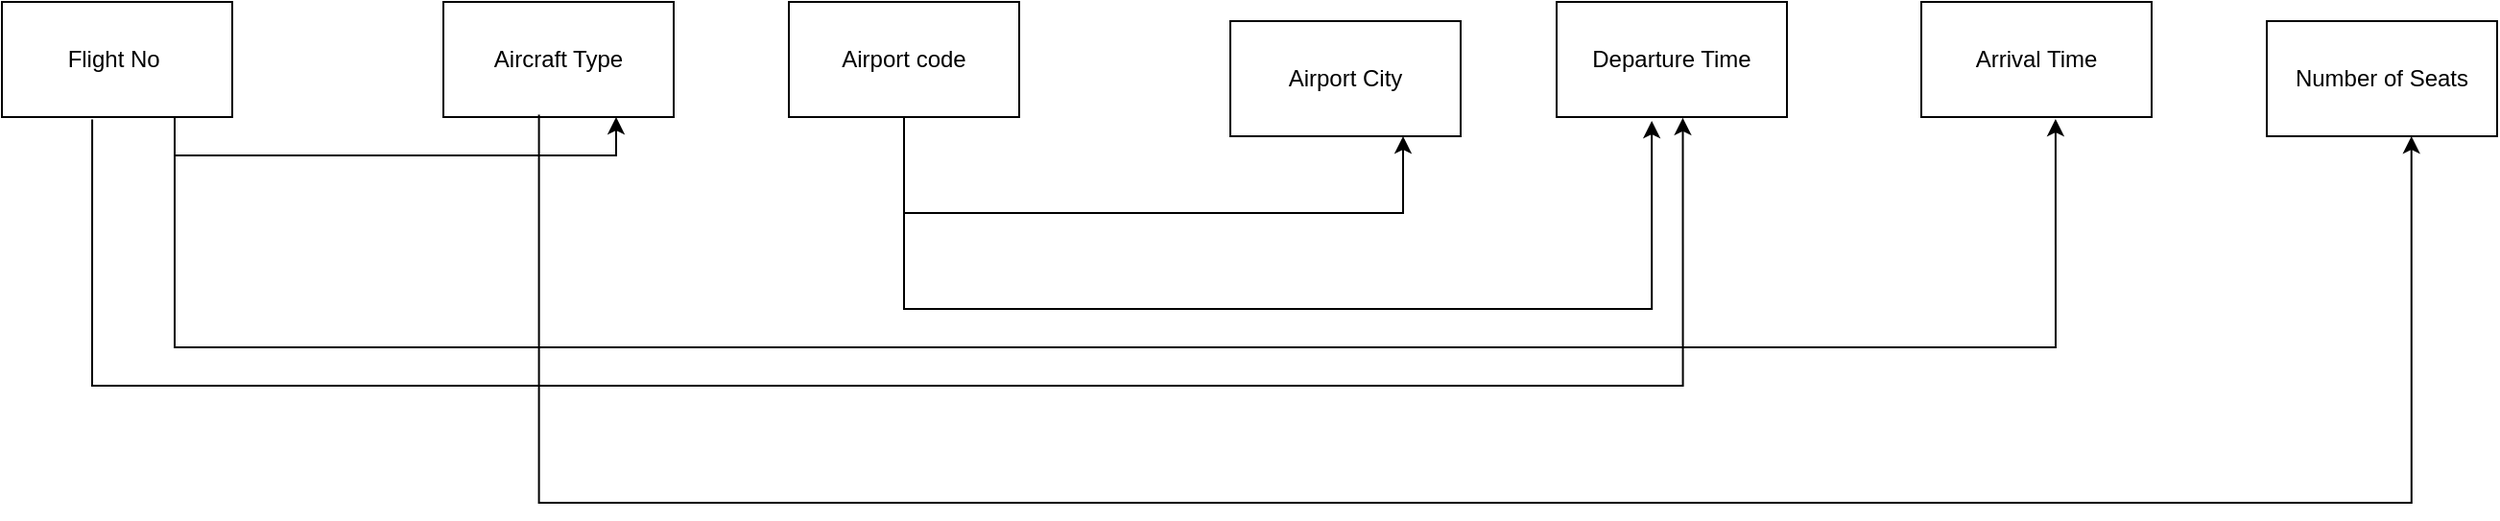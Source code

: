 <mxfile version="24.2.7" type="github">
  <diagram id="R2lEEEUBdFMjLlhIrx00" name="Page-1">
    <mxGraphModel dx="1247" dy="711" grid="1" gridSize="10" guides="1" tooltips="1" connect="1" arrows="1" fold="1" page="1" pageScale="1" pageWidth="850" pageHeight="1100" math="0" shadow="0" extFonts="Permanent Marker^https://fonts.googleapis.com/css?family=Permanent+Marker">
      <root>
        <mxCell id="0" />
        <mxCell id="1" parent="0" />
        <mxCell id="6OvG4FHZRw46SnDloCg2-8" style="edgeStyle=orthogonalEdgeStyle;rounded=0;orthogonalLoop=1;jettySize=auto;html=1;exitX=0.392;exitY=1.02;exitDx=0;exitDy=0;exitPerimeter=0;entryX=0.548;entryY=1.007;entryDx=0;entryDy=0;entryPerimeter=0;" edge="1" parent="1" source="6OvG4FHZRw46SnDloCg2-1" target="6OvG4FHZRw46SnDloCg2-5">
          <mxGeometry relative="1" as="geometry">
            <mxPoint x="230" y="380" as="sourcePoint" />
            <mxPoint x="920" y="380" as="targetPoint" />
            <Array as="points">
              <mxPoint x="157" y="360" />
              <mxPoint x="986" y="360" />
            </Array>
          </mxGeometry>
        </mxCell>
        <mxCell id="6OvG4FHZRw46SnDloCg2-11" style="edgeStyle=orthogonalEdgeStyle;rounded=0;orthogonalLoop=1;jettySize=auto;html=1;exitX=0.75;exitY=1;exitDx=0;exitDy=0;entryX=0.75;entryY=1;entryDx=0;entryDy=0;" edge="1" parent="1" source="6OvG4FHZRw46SnDloCg2-1" target="6OvG4FHZRw46SnDloCg2-2">
          <mxGeometry relative="1" as="geometry" />
        </mxCell>
        <mxCell id="6OvG4FHZRw46SnDloCg2-1" value="Flight No&amp;nbsp;" style="rounded=0;whiteSpace=wrap;html=1;" vertex="1" parent="1">
          <mxGeometry x="110" y="160" width="120" height="60" as="geometry" />
        </mxCell>
        <mxCell id="6OvG4FHZRw46SnDloCg2-2" value="Aircraft Type" style="rounded=0;whiteSpace=wrap;html=1;" vertex="1" parent="1">
          <mxGeometry x="340" y="160" width="120" height="60" as="geometry" />
        </mxCell>
        <mxCell id="6OvG4FHZRw46SnDloCg2-12" style="edgeStyle=orthogonalEdgeStyle;rounded=0;orthogonalLoop=1;jettySize=auto;html=1;exitX=0.5;exitY=1;exitDx=0;exitDy=0;entryX=0.75;entryY=1;entryDx=0;entryDy=0;" edge="1" parent="1" source="6OvG4FHZRw46SnDloCg2-3" target="6OvG4FHZRw46SnDloCg2-4">
          <mxGeometry relative="1" as="geometry">
            <Array as="points">
              <mxPoint x="580" y="270" />
              <mxPoint x="840" y="270" />
            </Array>
          </mxGeometry>
        </mxCell>
        <mxCell id="6OvG4FHZRw46SnDloCg2-3" value="Airport code" style="rounded=0;whiteSpace=wrap;html=1;" vertex="1" parent="1">
          <mxGeometry x="520" y="160" width="120" height="60" as="geometry" />
        </mxCell>
        <mxCell id="6OvG4FHZRw46SnDloCg2-4" value="Airport City" style="rounded=0;whiteSpace=wrap;html=1;" vertex="1" parent="1">
          <mxGeometry x="750" y="170" width="120" height="60" as="geometry" />
        </mxCell>
        <mxCell id="6OvG4FHZRw46SnDloCg2-5" value="Departure Time" style="rounded=0;whiteSpace=wrap;html=1;" vertex="1" parent="1">
          <mxGeometry x="920" y="160" width="120" height="60" as="geometry" />
        </mxCell>
        <mxCell id="6OvG4FHZRw46SnDloCg2-6" value="Arrival Time" style="rounded=0;whiteSpace=wrap;html=1;" vertex="1" parent="1">
          <mxGeometry x="1110" y="160" width="120" height="60" as="geometry" />
        </mxCell>
        <mxCell id="6OvG4FHZRw46SnDloCg2-7" value="Number of Seats" style="rounded=0;whiteSpace=wrap;html=1;" vertex="1" parent="1">
          <mxGeometry x="1290" y="170" width="120" height="60" as="geometry" />
        </mxCell>
        <mxCell id="6OvG4FHZRw46SnDloCg2-10" style="edgeStyle=orthogonalEdgeStyle;rounded=0;orthogonalLoop=1;jettySize=auto;html=1;entryX=0.545;entryY=0.98;entryDx=0;entryDy=0;entryPerimeter=0;exitX=0.415;exitY=0.98;exitDx=0;exitDy=0;exitPerimeter=0;" edge="1" parent="1" source="6OvG4FHZRw46SnDloCg2-2">
          <mxGeometry relative="1" as="geometry">
            <mxPoint x="590" y="231.2" as="sourcePoint" />
            <mxPoint x="1365.36" y="230.0" as="targetPoint" />
            <Array as="points">
              <mxPoint x="390" y="421" />
              <mxPoint x="1365" y="421" />
            </Array>
          </mxGeometry>
        </mxCell>
        <mxCell id="6OvG4FHZRw46SnDloCg2-13" style="edgeStyle=orthogonalEdgeStyle;rounded=0;orthogonalLoop=1;jettySize=auto;html=1;exitX=0.75;exitY=1;exitDx=0;exitDy=0;entryX=0.583;entryY=1.017;entryDx=0;entryDy=0;entryPerimeter=0;" edge="1" parent="1" source="6OvG4FHZRw46SnDloCg2-1" target="6OvG4FHZRw46SnDloCg2-6">
          <mxGeometry relative="1" as="geometry">
            <Array as="points">
              <mxPoint x="200" y="340" />
              <mxPoint x="1180" y="340" />
            </Array>
          </mxGeometry>
        </mxCell>
        <mxCell id="6OvG4FHZRw46SnDloCg2-14" style="edgeStyle=orthogonalEdgeStyle;rounded=0;orthogonalLoop=1;jettySize=auto;html=1;exitX=0.5;exitY=1;exitDx=0;exitDy=0;entryX=0.413;entryY=1.034;entryDx=0;entryDy=0;entryPerimeter=0;" edge="1" parent="1" source="6OvG4FHZRw46SnDloCg2-3" target="6OvG4FHZRw46SnDloCg2-5">
          <mxGeometry relative="1" as="geometry">
            <Array as="points">
              <mxPoint x="580" y="320" />
              <mxPoint x="970" y="320" />
            </Array>
          </mxGeometry>
        </mxCell>
      </root>
    </mxGraphModel>
  </diagram>
</mxfile>
